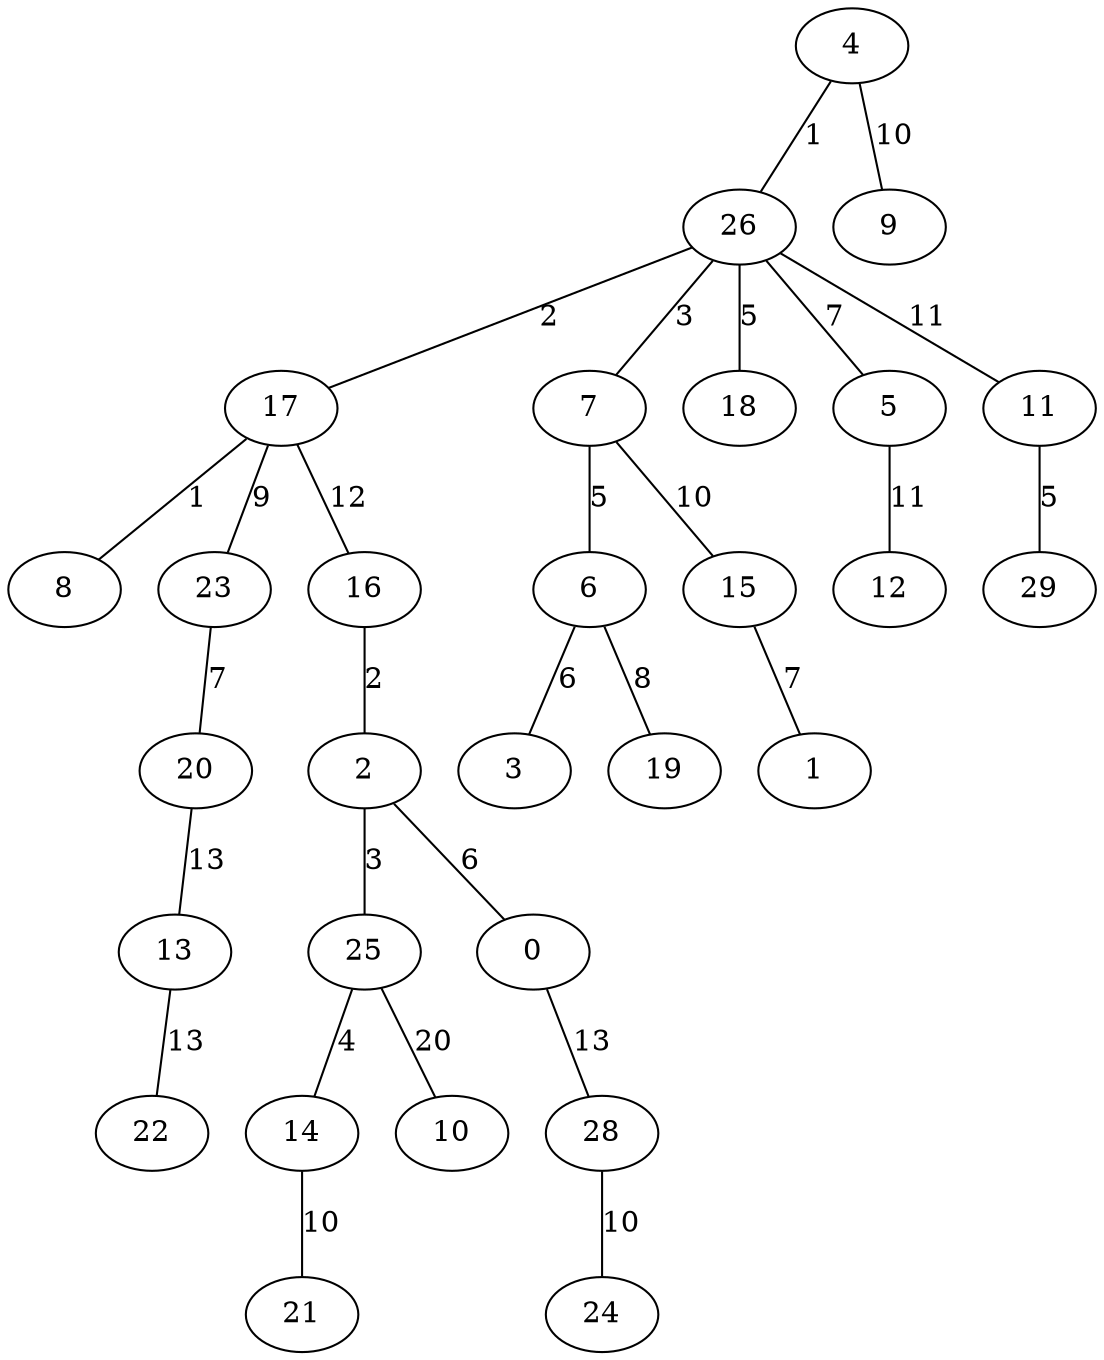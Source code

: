graph G {
    "4" -- "26" [label="1"];
    "26" -- "17" [label="2"];
    "17" -- "8" [label="1"];
    "26" -- "7" [label="3"];
    "26" -- "18" [label="5"];
    "7" -- "6" [label="5"];
    "6" -- "3" [label="6"];
    "26" -- "5" [label="7"];
    "6" -- "19" [label="8"];
    "17" -- "23" [label="9"];
    "23" -- "20" [label="7"];
    "7" -- "15" [label="10"];
    "15" -- "1" [label="7"];
    "4" -- "9" [label="10"];
    "26" -- "11" [label="11"];
    "11" -- "29" [label="5"];
    "5" -- "12" [label="11"];
    "17" -- "16" [label="12"];
    "16" -- "2" [label="2"];
    "2" -- "25" [label="3"];
    "25" -- "14" [label="4"];
    "2" -- "0" [label="6"];
    "14" -- "21" [label="10"];
    "0" -- "28" [label="13"];
    "28" -- "24" [label="10"];
    "20" -- "13" [label="13"];
    "13" -- "22" [label="13"];
    "25" -- "10" [label="20"];
}